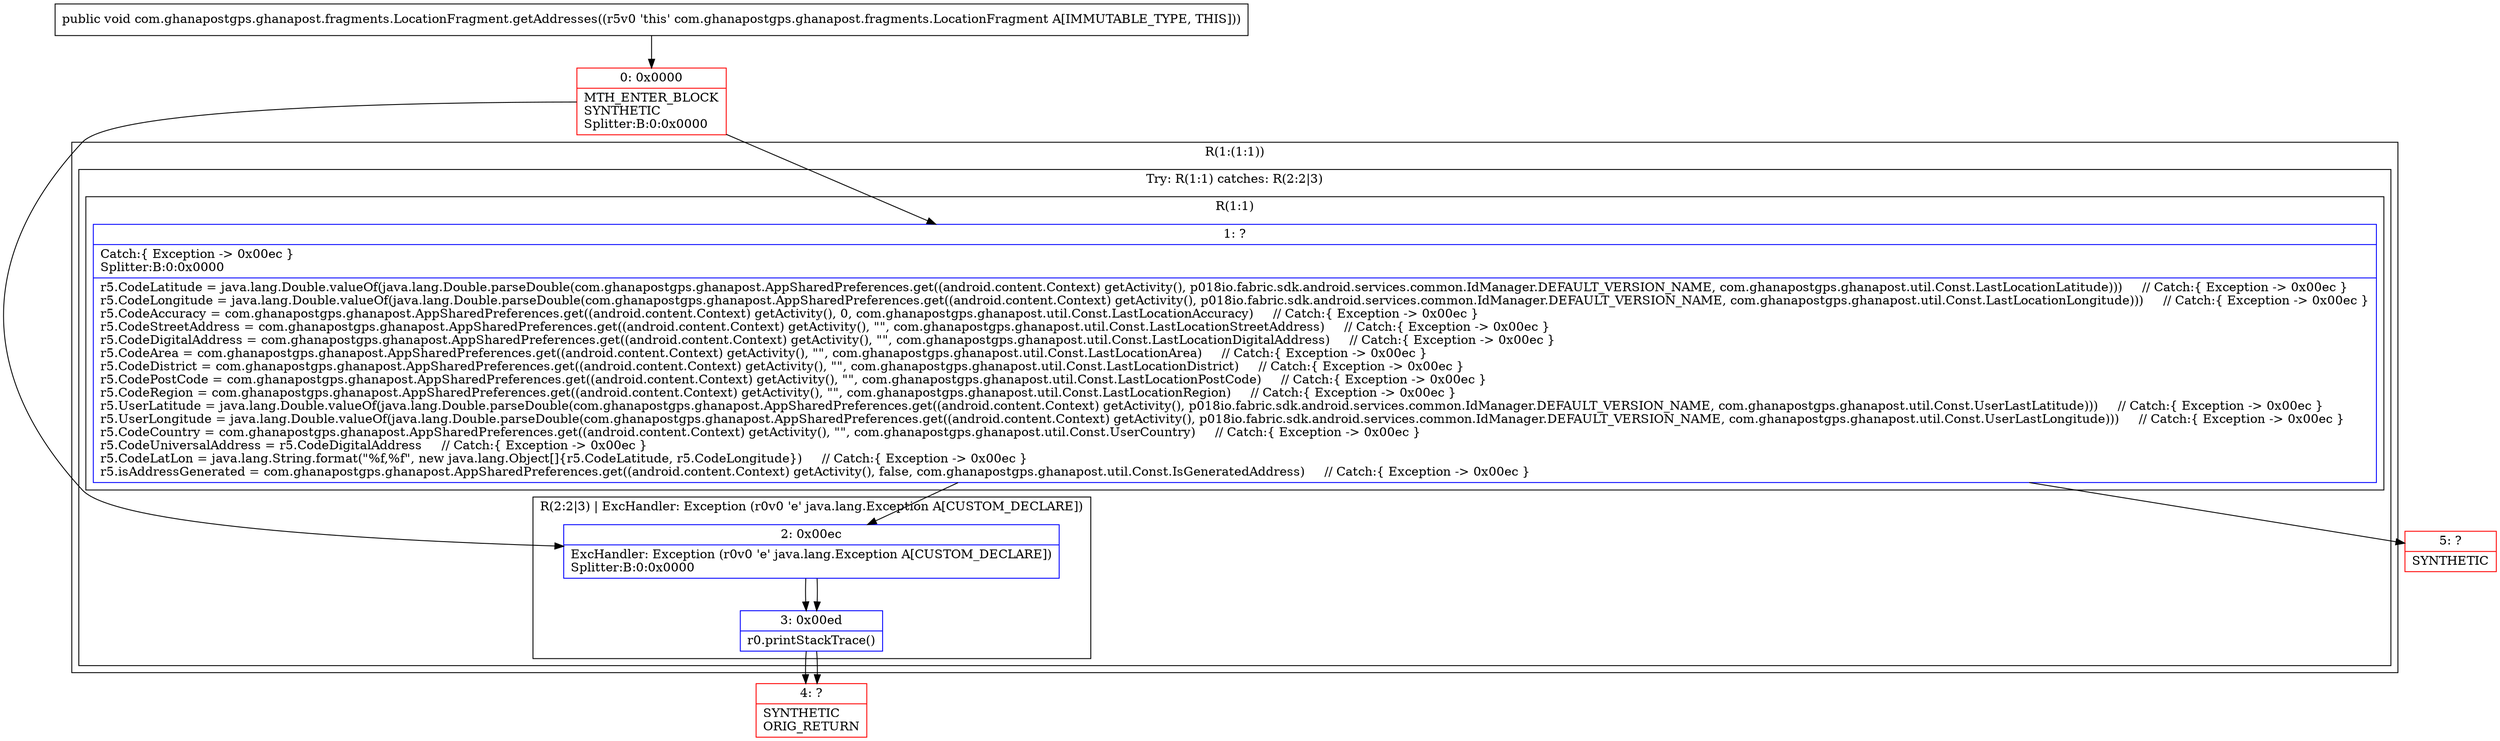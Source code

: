 digraph "CFG forcom.ghanapostgps.ghanapost.fragments.LocationFragment.getAddresses()V" {
subgraph cluster_Region_1094956088 {
label = "R(1:(1:1))";
node [shape=record,color=blue];
subgraph cluster_TryCatchRegion_1494718799 {
label = "Try: R(1:1) catches: R(2:2|3)";
node [shape=record,color=blue];
subgraph cluster_Region_292337947 {
label = "R(1:1)";
node [shape=record,color=blue];
Node_1 [shape=record,label="{1\:\ ?|Catch:\{ Exception \-\> 0x00ec \}\lSplitter:B:0:0x0000\l|r5.CodeLatitude = java.lang.Double.valueOf(java.lang.Double.parseDouble(com.ghanapostgps.ghanapost.AppSharedPreferences.get((android.content.Context) getActivity(), p018io.fabric.sdk.android.services.common.IdManager.DEFAULT_VERSION_NAME, com.ghanapostgps.ghanapost.util.Const.LastLocationLatitude)))     \/\/ Catch:\{ Exception \-\> 0x00ec \}\lr5.CodeLongitude = java.lang.Double.valueOf(java.lang.Double.parseDouble(com.ghanapostgps.ghanapost.AppSharedPreferences.get((android.content.Context) getActivity(), p018io.fabric.sdk.android.services.common.IdManager.DEFAULT_VERSION_NAME, com.ghanapostgps.ghanapost.util.Const.LastLocationLongitude)))     \/\/ Catch:\{ Exception \-\> 0x00ec \}\lr5.CodeAccuracy = com.ghanapostgps.ghanapost.AppSharedPreferences.get((android.content.Context) getActivity(), 0, com.ghanapostgps.ghanapost.util.Const.LastLocationAccuracy)     \/\/ Catch:\{ Exception \-\> 0x00ec \}\lr5.CodeStreetAddress = com.ghanapostgps.ghanapost.AppSharedPreferences.get((android.content.Context) getActivity(), \"\", com.ghanapostgps.ghanapost.util.Const.LastLocationStreetAddress)     \/\/ Catch:\{ Exception \-\> 0x00ec \}\lr5.CodeDigitalAddress = com.ghanapostgps.ghanapost.AppSharedPreferences.get((android.content.Context) getActivity(), \"\", com.ghanapostgps.ghanapost.util.Const.LastLocationDigitalAddress)     \/\/ Catch:\{ Exception \-\> 0x00ec \}\lr5.CodeArea = com.ghanapostgps.ghanapost.AppSharedPreferences.get((android.content.Context) getActivity(), \"\", com.ghanapostgps.ghanapost.util.Const.LastLocationArea)     \/\/ Catch:\{ Exception \-\> 0x00ec \}\lr5.CodeDistrict = com.ghanapostgps.ghanapost.AppSharedPreferences.get((android.content.Context) getActivity(), \"\", com.ghanapostgps.ghanapost.util.Const.LastLocationDistrict)     \/\/ Catch:\{ Exception \-\> 0x00ec \}\lr5.CodePostCode = com.ghanapostgps.ghanapost.AppSharedPreferences.get((android.content.Context) getActivity(), \"\", com.ghanapostgps.ghanapost.util.Const.LastLocationPostCode)     \/\/ Catch:\{ Exception \-\> 0x00ec \}\lr5.CodeRegion = com.ghanapostgps.ghanapost.AppSharedPreferences.get((android.content.Context) getActivity(), \"\", com.ghanapostgps.ghanapost.util.Const.LastLocationRegion)     \/\/ Catch:\{ Exception \-\> 0x00ec \}\lr5.UserLatitude = java.lang.Double.valueOf(java.lang.Double.parseDouble(com.ghanapostgps.ghanapost.AppSharedPreferences.get((android.content.Context) getActivity(), p018io.fabric.sdk.android.services.common.IdManager.DEFAULT_VERSION_NAME, com.ghanapostgps.ghanapost.util.Const.UserLastLatitude)))     \/\/ Catch:\{ Exception \-\> 0x00ec \}\lr5.UserLongitude = java.lang.Double.valueOf(java.lang.Double.parseDouble(com.ghanapostgps.ghanapost.AppSharedPreferences.get((android.content.Context) getActivity(), p018io.fabric.sdk.android.services.common.IdManager.DEFAULT_VERSION_NAME, com.ghanapostgps.ghanapost.util.Const.UserLastLongitude)))     \/\/ Catch:\{ Exception \-\> 0x00ec \}\lr5.CodeCountry = com.ghanapostgps.ghanapost.AppSharedPreferences.get((android.content.Context) getActivity(), \"\", com.ghanapostgps.ghanapost.util.Const.UserCountry)     \/\/ Catch:\{ Exception \-\> 0x00ec \}\lr5.CodeUniversalAddress = r5.CodeDigitalAddress     \/\/ Catch:\{ Exception \-\> 0x00ec \}\lr5.CodeLatLon = java.lang.String.format(\"%f,%f\", new java.lang.Object[]\{r5.CodeLatitude, r5.CodeLongitude\})     \/\/ Catch:\{ Exception \-\> 0x00ec \}\lr5.isAddressGenerated = com.ghanapostgps.ghanapost.AppSharedPreferences.get((android.content.Context) getActivity(), false, com.ghanapostgps.ghanapost.util.Const.IsGeneratedAddress)     \/\/ Catch:\{ Exception \-\> 0x00ec \}\l}"];
}
subgraph cluster_Region_2079367689 {
label = "R(2:2|3) | ExcHandler: Exception (r0v0 'e' java.lang.Exception A[CUSTOM_DECLARE])\l";
node [shape=record,color=blue];
Node_2 [shape=record,label="{2\:\ 0x00ec|ExcHandler: Exception (r0v0 'e' java.lang.Exception A[CUSTOM_DECLARE])\lSplitter:B:0:0x0000\l}"];
Node_3 [shape=record,label="{3\:\ 0x00ed|r0.printStackTrace()\l}"];
}
}
}
subgraph cluster_Region_2079367689 {
label = "R(2:2|3) | ExcHandler: Exception (r0v0 'e' java.lang.Exception A[CUSTOM_DECLARE])\l";
node [shape=record,color=blue];
Node_2 [shape=record,label="{2\:\ 0x00ec|ExcHandler: Exception (r0v0 'e' java.lang.Exception A[CUSTOM_DECLARE])\lSplitter:B:0:0x0000\l}"];
Node_3 [shape=record,label="{3\:\ 0x00ed|r0.printStackTrace()\l}"];
}
Node_0 [shape=record,color=red,label="{0\:\ 0x0000|MTH_ENTER_BLOCK\lSYNTHETIC\lSplitter:B:0:0x0000\l}"];
Node_4 [shape=record,color=red,label="{4\:\ ?|SYNTHETIC\lORIG_RETURN\l}"];
Node_5 [shape=record,color=red,label="{5\:\ ?|SYNTHETIC\l}"];
MethodNode[shape=record,label="{public void com.ghanapostgps.ghanapost.fragments.LocationFragment.getAddresses((r5v0 'this' com.ghanapostgps.ghanapost.fragments.LocationFragment A[IMMUTABLE_TYPE, THIS])) }"];
MethodNode -> Node_0;
Node_1 -> Node_2;
Node_1 -> Node_5;
Node_2 -> Node_3;
Node_3 -> Node_4;
Node_2 -> Node_3;
Node_3 -> Node_4;
Node_0 -> Node_1;
Node_0 -> Node_2;
}

